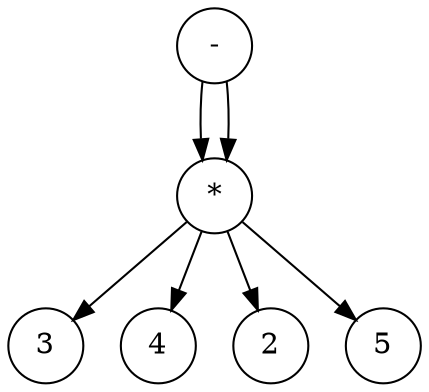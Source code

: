 digraph Tree {
node [shape=circle];
"-" -> "*";
"*" -> "3";
"*" -> "4";
"-" -> "*";
"*" -> "2";
"*" -> "5";
}
